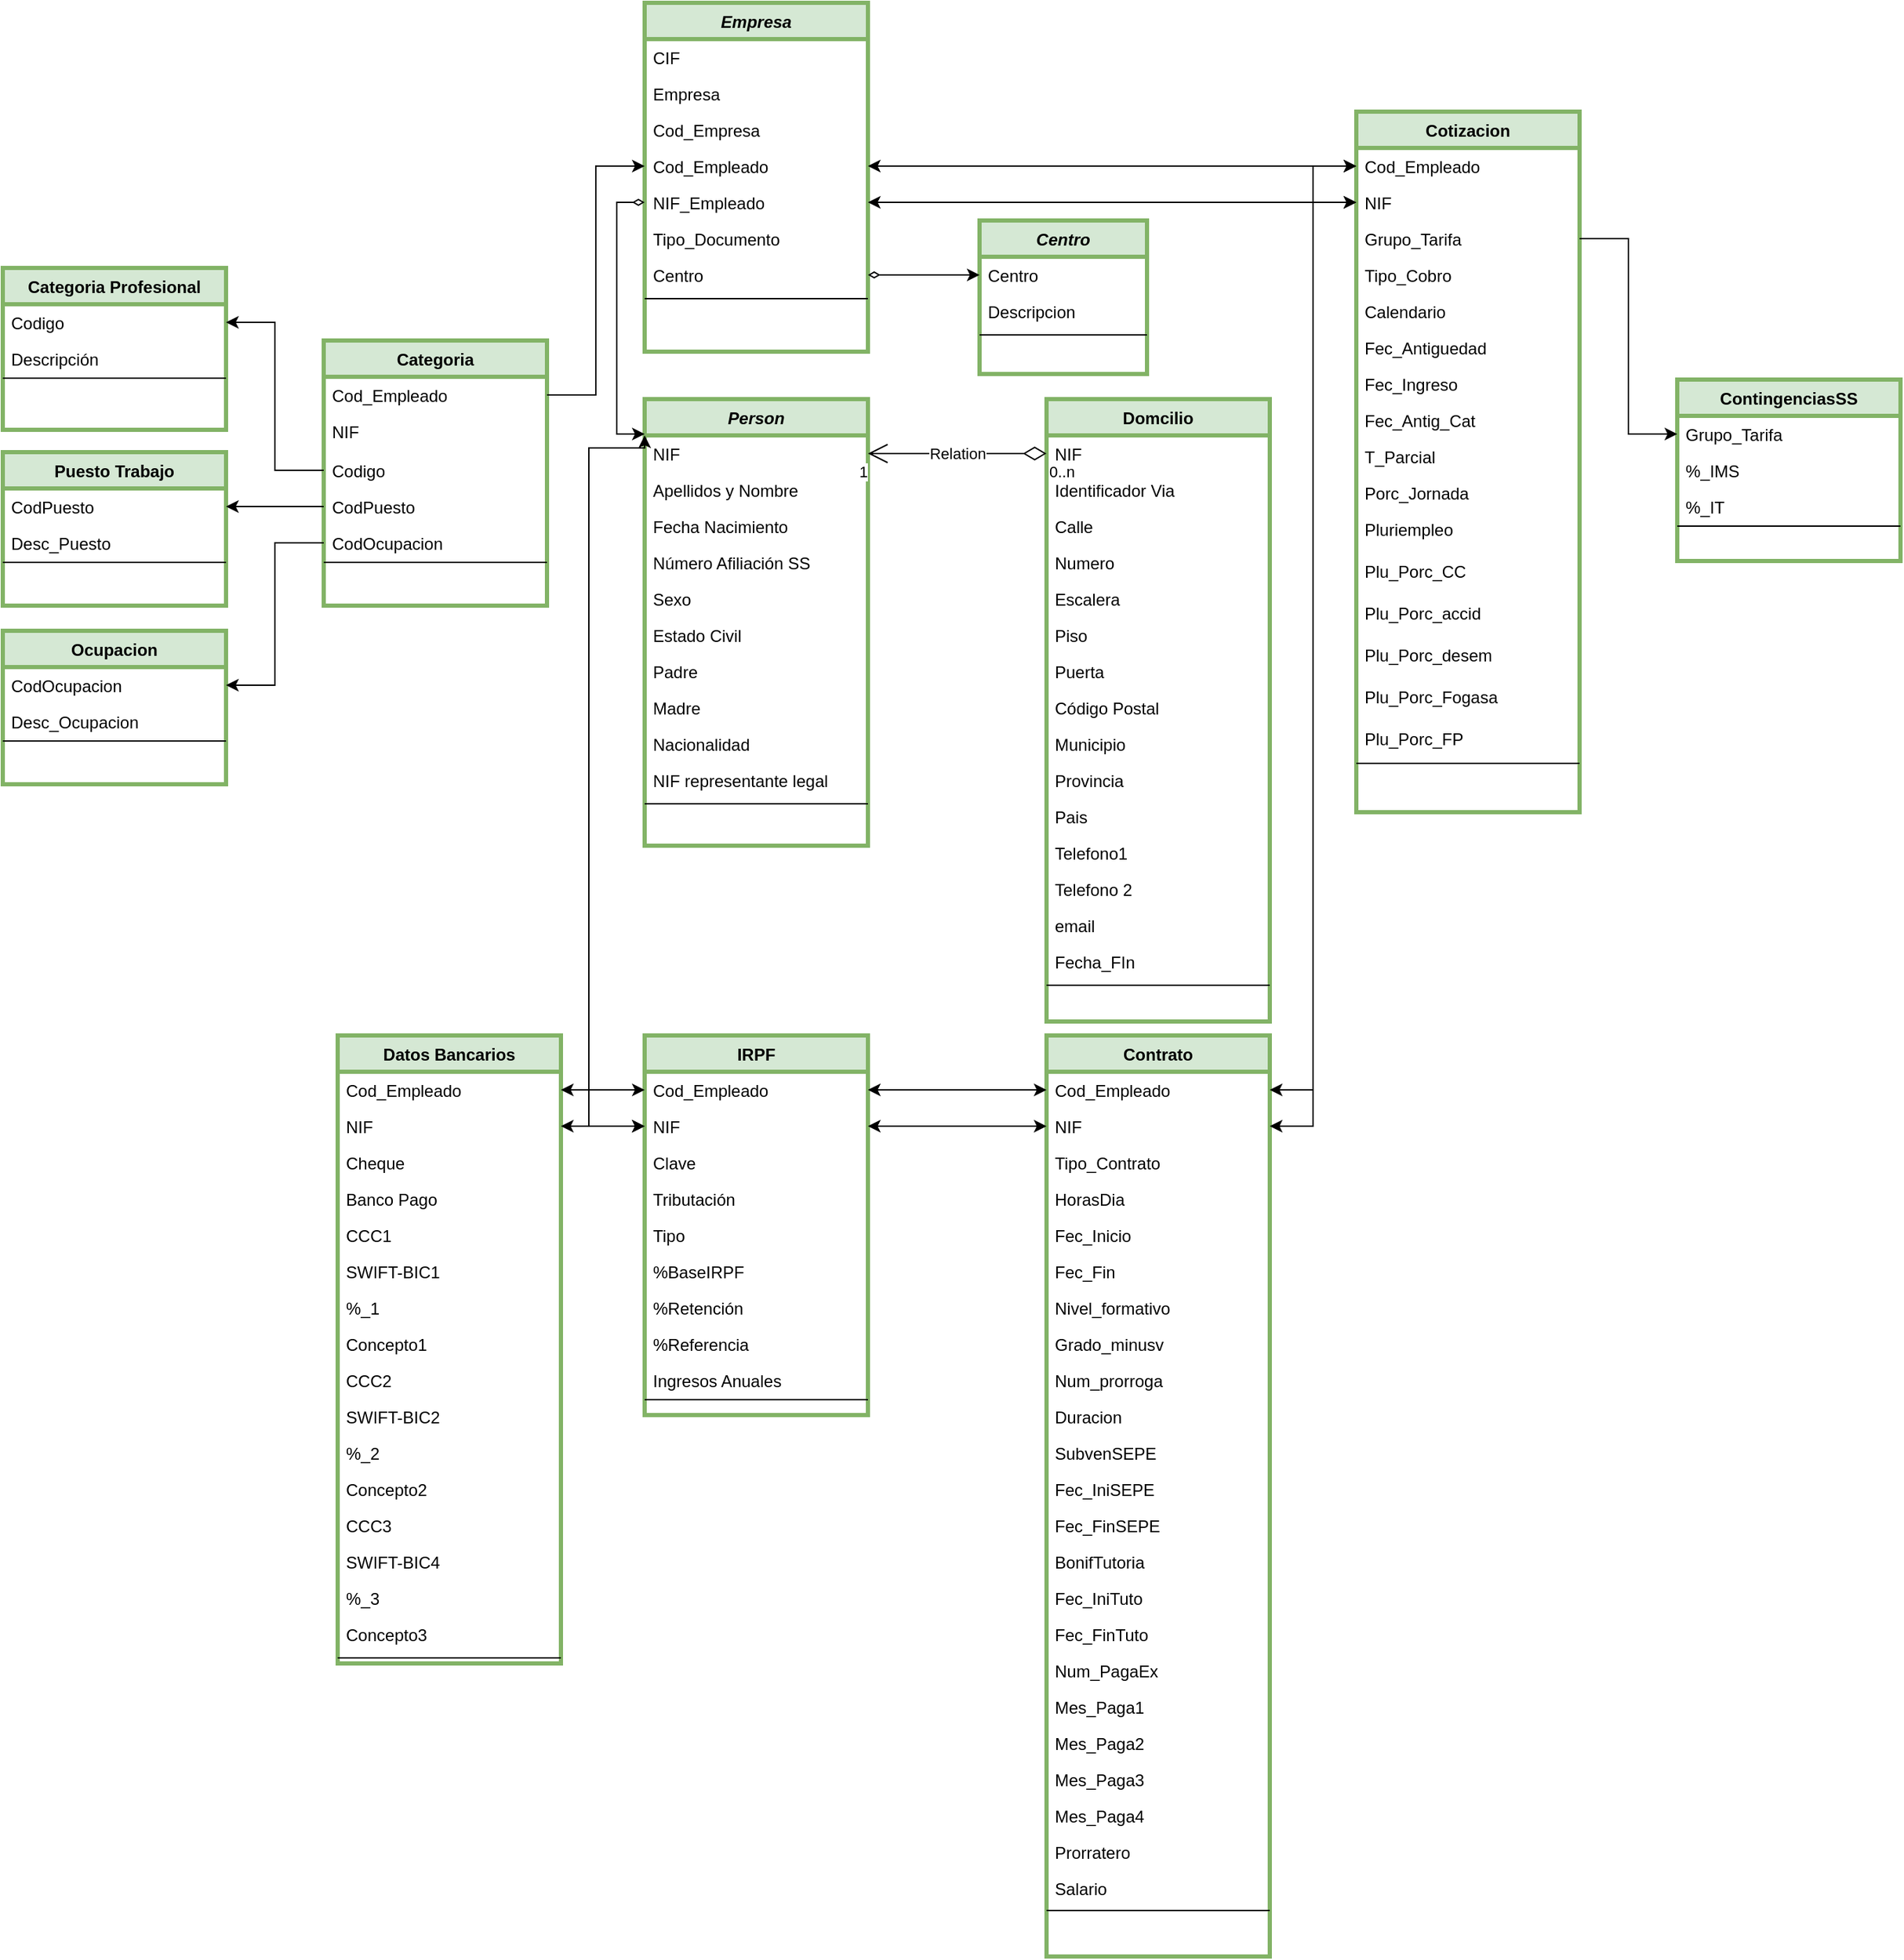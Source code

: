 <mxfile version="16.5.1" type="device"><diagram id="C5RBs43oDa-KdzZeNtuy" name="Page-1"><mxGraphModel dx="1929" dy="2034" grid="1" gridSize="10" guides="1" tooltips="1" connect="1" arrows="1" fold="1" page="1" pageScale="1" pageWidth="827" pageHeight="1169" math="0" shadow="0"><root><mxCell id="WIyWlLk6GJQsqaUBKTNV-0"/><mxCell id="WIyWlLk6GJQsqaUBKTNV-1" parent="WIyWlLk6GJQsqaUBKTNV-0"/><mxCell id="zkfFHV4jXpPFQw0GAbJ--0" value="Person" style="swimlane;fontStyle=3;align=center;verticalAlign=top;childLayout=stackLayout;horizontal=1;startSize=26;horizontalStack=0;resizeParent=1;resizeLast=0;collapsible=1;marginBottom=0;rounded=0;shadow=0;strokeWidth=3;fillColor=#d5e8d4;strokeColor=#82b366;" parent="WIyWlLk6GJQsqaUBKTNV-1" vertex="1"><mxGeometry x="220" y="134" width="160" height="320" as="geometry"><mxRectangle x="230" y="140" width="160" height="26" as="alternateBounds"/></mxGeometry></mxCell><mxCell id="zkfFHV4jXpPFQw0GAbJ--1" value="NIF" style="text;align=left;verticalAlign=top;spacingLeft=4;spacingRight=4;overflow=hidden;rotatable=0;points=[[0,0.5],[1,0.5]];portConstraint=eastwest;" parent="zkfFHV4jXpPFQw0GAbJ--0" vertex="1"><mxGeometry y="26" width="160" height="26" as="geometry"/></mxCell><mxCell id="zkfFHV4jXpPFQw0GAbJ--3" value="Apellidos y Nombre" style="text;align=left;verticalAlign=top;spacingLeft=4;spacingRight=4;overflow=hidden;rotatable=0;points=[[0,0.5],[1,0.5]];portConstraint=eastwest;rounded=0;shadow=0;html=0;" parent="zkfFHV4jXpPFQw0GAbJ--0" vertex="1"><mxGeometry y="52" width="160" height="26" as="geometry"/></mxCell><mxCell id="wiZQym8IRoF6uWYCoSFJ-3" value="Fecha Nacimiento" style="text;align=left;verticalAlign=top;spacingLeft=4;spacingRight=4;overflow=hidden;rotatable=0;points=[[0,0.5],[1,0.5]];portConstraint=eastwest;rounded=0;shadow=0;html=0;" parent="zkfFHV4jXpPFQw0GAbJ--0" vertex="1"><mxGeometry y="78" width="160" height="26" as="geometry"/></mxCell><mxCell id="wiZQym8IRoF6uWYCoSFJ-2" value="Número Afiliación SS" style="text;align=left;verticalAlign=top;spacingLeft=4;spacingRight=4;overflow=hidden;rotatable=0;points=[[0,0.5],[1,0.5]];portConstraint=eastwest;rounded=0;shadow=0;html=0;" parent="zkfFHV4jXpPFQw0GAbJ--0" vertex="1"><mxGeometry y="104" width="160" height="26" as="geometry"/></mxCell><mxCell id="wiZQym8IRoF6uWYCoSFJ-1" value="Sexo" style="text;align=left;verticalAlign=top;spacingLeft=4;spacingRight=4;overflow=hidden;rotatable=0;points=[[0,0.5],[1,0.5]];portConstraint=eastwest;" parent="zkfFHV4jXpPFQw0GAbJ--0" vertex="1"><mxGeometry y="130" width="160" height="26" as="geometry"/></mxCell><mxCell id="wiZQym8IRoF6uWYCoSFJ-0" value="Estado Civil" style="text;align=left;verticalAlign=top;spacingLeft=4;spacingRight=4;overflow=hidden;rotatable=0;points=[[0,0.5],[1,0.5]];portConstraint=eastwest;" parent="zkfFHV4jXpPFQw0GAbJ--0" vertex="1"><mxGeometry y="156" width="160" height="26" as="geometry"/></mxCell><mxCell id="zkfFHV4jXpPFQw0GAbJ--5" value="Padre" style="text;align=left;verticalAlign=top;spacingLeft=4;spacingRight=4;overflow=hidden;rotatable=0;points=[[0,0.5],[1,0.5]];portConstraint=eastwest;" parent="zkfFHV4jXpPFQw0GAbJ--0" vertex="1"><mxGeometry y="182" width="160" height="26" as="geometry"/></mxCell><mxCell id="wiZQym8IRoF6uWYCoSFJ-4" value="Madre" style="text;align=left;verticalAlign=top;spacingLeft=4;spacingRight=4;overflow=hidden;rotatable=0;points=[[0,0.5],[1,0.5]];portConstraint=eastwest;" parent="zkfFHV4jXpPFQw0GAbJ--0" vertex="1"><mxGeometry y="208" width="160" height="26" as="geometry"/></mxCell><mxCell id="wiZQym8IRoF6uWYCoSFJ-5" value="Nacionalidad" style="text;align=left;verticalAlign=top;spacingLeft=4;spacingRight=4;overflow=hidden;rotatable=0;points=[[0,0.5],[1,0.5]];portConstraint=eastwest;" parent="zkfFHV4jXpPFQw0GAbJ--0" vertex="1"><mxGeometry y="234" width="160" height="26" as="geometry"/></mxCell><mxCell id="wiZQym8IRoF6uWYCoSFJ-6" value="NIF representante legal" style="text;align=left;verticalAlign=top;spacingLeft=4;spacingRight=4;overflow=hidden;rotatable=0;points=[[0,0.5],[1,0.5]];portConstraint=eastwest;" parent="zkfFHV4jXpPFQw0GAbJ--0" vertex="1"><mxGeometry y="260" width="160" height="26" as="geometry"/></mxCell><mxCell id="zkfFHV4jXpPFQw0GAbJ--4" value="" style="line;html=1;strokeWidth=1;align=left;verticalAlign=bottom;spacingTop=-1;spacingLeft=3;spacingRight=3;rotatable=0;labelPosition=right;points=[];portConstraint=eastwest;labelBackgroundColor=default;flipV=0;flipH=0;" parent="zkfFHV4jXpPFQw0GAbJ--0" vertex="1"><mxGeometry y="286" width="160" height="8" as="geometry"/></mxCell><mxCell id="zkfFHV4jXpPFQw0GAbJ--6" value="Datos Bancarios" style="swimlane;fontStyle=1;align=center;verticalAlign=top;childLayout=stackLayout;horizontal=1;startSize=26;horizontalStack=0;resizeParent=1;resizeLast=0;collapsible=1;marginBottom=0;rounded=0;shadow=0;strokeWidth=3;fillColor=#d5e8d4;strokeColor=#82b366;" parent="WIyWlLk6GJQsqaUBKTNV-1" vertex="1"><mxGeometry y="590" width="160" height="450" as="geometry"><mxRectangle x="130" y="380" width="160" height="26" as="alternateBounds"/></mxGeometry></mxCell><mxCell id="W08BXwR87eiVluLQxYtA-36" value="Cod_Empleado" style="text;align=left;verticalAlign=top;spacingLeft=4;spacingRight=4;overflow=hidden;rotatable=0;points=[[0,0.5],[1,0.5]];portConstraint=eastwest;" parent="zkfFHV4jXpPFQw0GAbJ--6" vertex="1"><mxGeometry y="26" width="160" height="26" as="geometry"/></mxCell><mxCell id="zkfFHV4jXpPFQw0GAbJ--7" value="NIF" style="text;align=left;verticalAlign=top;spacingLeft=4;spacingRight=4;overflow=hidden;rotatable=0;points=[[0,0.5],[1,0.5]];portConstraint=eastwest;" parent="zkfFHV4jXpPFQw0GAbJ--6" vertex="1"><mxGeometry y="52" width="160" height="26" as="geometry"/></mxCell><mxCell id="wiZQym8IRoF6uWYCoSFJ-21" value="Cheque" style="text;align=left;verticalAlign=top;spacingLeft=4;spacingRight=4;overflow=hidden;rotatable=0;points=[[0,0.5],[1,0.5]];portConstraint=eastwest;rounded=0;shadow=0;html=0;" parent="zkfFHV4jXpPFQw0GAbJ--6" vertex="1"><mxGeometry y="78" width="160" height="26" as="geometry"/></mxCell><mxCell id="wiZQym8IRoF6uWYCoSFJ-24" value="Banco Pago" style="text;align=left;verticalAlign=top;spacingLeft=4;spacingRight=4;overflow=hidden;rotatable=0;points=[[0,0.5],[1,0.5]];portConstraint=eastwest;rounded=0;shadow=0;html=0;" parent="zkfFHV4jXpPFQw0GAbJ--6" vertex="1"><mxGeometry y="104" width="160" height="26" as="geometry"/></mxCell><mxCell id="wiZQym8IRoF6uWYCoSFJ-23" value="CCC1" style="text;align=left;verticalAlign=top;spacingLeft=4;spacingRight=4;overflow=hidden;rotatable=0;points=[[0,0.5],[1,0.5]];portConstraint=eastwest;rounded=0;shadow=0;html=0;" parent="zkfFHV4jXpPFQw0GAbJ--6" vertex="1"><mxGeometry y="130" width="160" height="26" as="geometry"/></mxCell><mxCell id="5j0ex6JZNGX5vcFCCerL-10" value="SWIFT-BIC1" style="text;align=left;verticalAlign=top;spacingLeft=4;spacingRight=4;overflow=hidden;rotatable=0;points=[[0,0.5],[1,0.5]];portConstraint=eastwest;rounded=0;shadow=0;html=0;" parent="zkfFHV4jXpPFQw0GAbJ--6" vertex="1"><mxGeometry y="156" width="160" height="26" as="geometry"/></mxCell><mxCell id="wiZQym8IRoF6uWYCoSFJ-29" value="%_1" style="text;align=left;verticalAlign=top;spacingLeft=4;spacingRight=4;overflow=hidden;rotatable=0;points=[[0,0.5],[1,0.5]];portConstraint=eastwest;rounded=0;shadow=0;html=0;" parent="zkfFHV4jXpPFQw0GAbJ--6" vertex="1"><mxGeometry y="182" width="160" height="26" as="geometry"/></mxCell><mxCell id="wiZQym8IRoF6uWYCoSFJ-22" value="Concepto1" style="text;align=left;verticalAlign=top;spacingLeft=4;spacingRight=4;overflow=hidden;rotatable=0;points=[[0,0.5],[1,0.5]];portConstraint=eastwest;rounded=0;shadow=0;html=0;" parent="zkfFHV4jXpPFQw0GAbJ--6" vertex="1"><mxGeometry y="208" width="160" height="26" as="geometry"/></mxCell><mxCell id="wiZQym8IRoF6uWYCoSFJ-25" value="CCC2" style="text;align=left;verticalAlign=top;spacingLeft=4;spacingRight=4;overflow=hidden;rotatable=0;points=[[0,0.5],[1,0.5]];portConstraint=eastwest;rounded=0;shadow=0;html=0;" parent="zkfFHV4jXpPFQw0GAbJ--6" vertex="1"><mxGeometry y="234" width="160" height="26" as="geometry"/></mxCell><mxCell id="5j0ex6JZNGX5vcFCCerL-11" value="SWIFT-BIC2" style="text;align=left;verticalAlign=top;spacingLeft=4;spacingRight=4;overflow=hidden;rotatable=0;points=[[0,0.5],[1,0.5]];portConstraint=eastwest;rounded=0;shadow=0;html=0;" parent="zkfFHV4jXpPFQw0GAbJ--6" vertex="1"><mxGeometry y="260" width="160" height="26" as="geometry"/></mxCell><mxCell id="wiZQym8IRoF6uWYCoSFJ-30" value="%_2" style="text;align=left;verticalAlign=top;spacingLeft=4;spacingRight=4;overflow=hidden;rotatable=0;points=[[0,0.5],[1,0.5]];portConstraint=eastwest;rounded=0;shadow=0;html=0;" parent="zkfFHV4jXpPFQw0GAbJ--6" vertex="1"><mxGeometry y="286" width="160" height="26" as="geometry"/></mxCell><mxCell id="wiZQym8IRoF6uWYCoSFJ-27" value="Concepto2" style="text;align=left;verticalAlign=top;spacingLeft=4;spacingRight=4;overflow=hidden;rotatable=0;points=[[0,0.5],[1,0.5]];portConstraint=eastwest;rounded=0;shadow=0;html=0;" parent="zkfFHV4jXpPFQw0GAbJ--6" vertex="1"><mxGeometry y="312" width="160" height="26" as="geometry"/></mxCell><mxCell id="wiZQym8IRoF6uWYCoSFJ-26" value="CCC3" style="text;align=left;verticalAlign=top;spacingLeft=4;spacingRight=4;overflow=hidden;rotatable=0;points=[[0,0.5],[1,0.5]];portConstraint=eastwest;rounded=0;shadow=0;html=0;" parent="zkfFHV4jXpPFQw0GAbJ--6" vertex="1"><mxGeometry y="338" width="160" height="26" as="geometry"/></mxCell><mxCell id="5j0ex6JZNGX5vcFCCerL-12" value="SWIFT-BIC4" style="text;align=left;verticalAlign=top;spacingLeft=4;spacingRight=4;overflow=hidden;rotatable=0;points=[[0,0.5],[1,0.5]];portConstraint=eastwest;rounded=0;shadow=0;html=0;" parent="zkfFHV4jXpPFQw0GAbJ--6" vertex="1"><mxGeometry y="364" width="160" height="26" as="geometry"/></mxCell><mxCell id="wiZQym8IRoF6uWYCoSFJ-31" value="%_3" style="text;align=left;verticalAlign=top;spacingLeft=4;spacingRight=4;overflow=hidden;rotatable=0;points=[[0,0.5],[1,0.5]];portConstraint=eastwest;rounded=0;shadow=0;html=0;" parent="zkfFHV4jXpPFQw0GAbJ--6" vertex="1"><mxGeometry y="390" width="160" height="26" as="geometry"/></mxCell><mxCell id="zkfFHV4jXpPFQw0GAbJ--8" value="Concepto3" style="text;align=left;verticalAlign=top;spacingLeft=4;spacingRight=4;overflow=hidden;rotatable=0;points=[[0,0.5],[1,0.5]];portConstraint=eastwest;rounded=0;shadow=0;html=0;" parent="zkfFHV4jXpPFQw0GAbJ--6" vertex="1"><mxGeometry y="416" width="160" height="26" as="geometry"/></mxCell><mxCell id="zkfFHV4jXpPFQw0GAbJ--9" value="" style="line;html=1;strokeWidth=1;align=left;verticalAlign=middle;spacingTop=-1;spacingLeft=3;spacingRight=3;rotatable=0;labelPosition=right;points=[];portConstraint=eastwest;" parent="zkfFHV4jXpPFQw0GAbJ--6" vertex="1"><mxGeometry y="442" width="160" height="8" as="geometry"/></mxCell><mxCell id="zkfFHV4jXpPFQw0GAbJ--12" value="" style="endArrow=block;endSize=10;endFill=0;shadow=0;strokeWidth=1;rounded=0;edgeStyle=elbowEdgeStyle;elbow=vertical;" parent="WIyWlLk6GJQsqaUBKTNV-1" target="zkfFHV4jXpPFQw0GAbJ--0" edge="1"><mxGeometry width="160" relative="1" as="geometry"><mxPoint x="220" y="170" as="sourcePoint"/><mxPoint x="200" y="203" as="targetPoint"/></mxGeometry></mxCell><mxCell id="zkfFHV4jXpPFQw0GAbJ--13" value="IRPF" style="swimlane;fontStyle=1;align=center;verticalAlign=top;childLayout=stackLayout;horizontal=1;startSize=26;horizontalStack=0;resizeParent=1;resizeLast=0;collapsible=1;marginBottom=0;rounded=0;shadow=0;strokeWidth=3;fillColor=#d5e8d4;strokeColor=#82b366;" parent="WIyWlLk6GJQsqaUBKTNV-1" vertex="1"><mxGeometry x="220" y="590" width="160" height="272" as="geometry"><mxRectangle x="340" y="380" width="170" height="26" as="alternateBounds"/></mxGeometry></mxCell><mxCell id="zkfFHV4jXpPFQw0GAbJ--14" value="Cod_Empleado" style="text;align=left;verticalAlign=top;spacingLeft=4;spacingRight=4;overflow=hidden;rotatable=0;points=[[0,0.5],[1,0.5]];portConstraint=eastwest;" parent="zkfFHV4jXpPFQw0GAbJ--13" vertex="1"><mxGeometry y="26" width="160" height="26" as="geometry"/></mxCell><mxCell id="W08BXwR87eiVluLQxYtA-34" value="NIF&#10;" style="text;align=left;verticalAlign=top;spacingLeft=4;spacingRight=4;overflow=hidden;rotatable=0;points=[[0,0.5],[1,0.5]];portConstraint=eastwest;" parent="zkfFHV4jXpPFQw0GAbJ--13" vertex="1"><mxGeometry y="52" width="160" height="26" as="geometry"/></mxCell><mxCell id="wiZQym8IRoF6uWYCoSFJ-35" value="Clave" style="text;align=left;verticalAlign=top;spacingLeft=4;spacingRight=4;overflow=hidden;rotatable=0;points=[[0,0.5],[1,0.5]];portConstraint=eastwest;" parent="zkfFHV4jXpPFQw0GAbJ--13" vertex="1"><mxGeometry y="78" width="160" height="26" as="geometry"/></mxCell><mxCell id="wiZQym8IRoF6uWYCoSFJ-34" value="Tributación" style="text;align=left;verticalAlign=top;spacingLeft=4;spacingRight=4;overflow=hidden;rotatable=0;points=[[0,0.5],[1,0.5]];portConstraint=eastwest;" parent="zkfFHV4jXpPFQw0GAbJ--13" vertex="1"><mxGeometry y="104" width="160" height="26" as="geometry"/></mxCell><mxCell id="wiZQym8IRoF6uWYCoSFJ-33" value="Tipo" style="text;align=left;verticalAlign=top;spacingLeft=4;spacingRight=4;overflow=hidden;rotatable=0;points=[[0,0.5],[1,0.5]];portConstraint=eastwest;" parent="zkfFHV4jXpPFQw0GAbJ--13" vertex="1"><mxGeometry y="130" width="160" height="26" as="geometry"/></mxCell><mxCell id="wiZQym8IRoF6uWYCoSFJ-32" value="%BaseIRPF" style="text;align=left;verticalAlign=top;spacingLeft=4;spacingRight=4;overflow=hidden;rotatable=0;points=[[0,0.5],[1,0.5]];portConstraint=eastwest;" parent="zkfFHV4jXpPFQw0GAbJ--13" vertex="1"><mxGeometry y="156" width="160" height="26" as="geometry"/></mxCell><mxCell id="wiZQym8IRoF6uWYCoSFJ-36" value="%Retención" style="text;align=left;verticalAlign=top;spacingLeft=4;spacingRight=4;overflow=hidden;rotatable=0;points=[[0,0.5],[1,0.5]];portConstraint=eastwest;" parent="zkfFHV4jXpPFQw0GAbJ--13" vertex="1"><mxGeometry y="182" width="160" height="26" as="geometry"/></mxCell><mxCell id="wiZQym8IRoF6uWYCoSFJ-37" value="%Referencia" style="text;align=left;verticalAlign=top;spacingLeft=4;spacingRight=4;overflow=hidden;rotatable=0;points=[[0,0.5],[1,0.5]];portConstraint=eastwest;" parent="zkfFHV4jXpPFQw0GAbJ--13" vertex="1"><mxGeometry y="208" width="160" height="26" as="geometry"/></mxCell><mxCell id="wiZQym8IRoF6uWYCoSFJ-38" value="Ingresos Anuales" style="text;align=left;verticalAlign=top;spacingLeft=4;spacingRight=4;overflow=hidden;rotatable=0;points=[[0,0.5],[1,0.5]];portConstraint=eastwest;" parent="zkfFHV4jXpPFQw0GAbJ--13" vertex="1"><mxGeometry y="234" width="160" height="26" as="geometry"/></mxCell><mxCell id="zkfFHV4jXpPFQw0GAbJ--15" value="" style="line;html=1;strokeWidth=1;align=left;verticalAlign=middle;spacingTop=-1;spacingLeft=3;spacingRight=3;rotatable=0;labelPosition=right;points=[];portConstraint=eastwest;" parent="zkfFHV4jXpPFQw0GAbJ--13" vertex="1"><mxGeometry y="260" width="160" height="2" as="geometry"/></mxCell><mxCell id="zkfFHV4jXpPFQw0GAbJ--17" value="Domcilio" style="swimlane;fontStyle=1;align=center;verticalAlign=top;childLayout=stackLayout;horizontal=1;startSize=26;horizontalStack=0;resizeParent=1;resizeLast=0;collapsible=1;marginBottom=0;rounded=0;shadow=0;strokeWidth=3;fillColor=#d5e8d4;strokeColor=#82b366;" parent="WIyWlLk6GJQsqaUBKTNV-1" vertex="1"><mxGeometry x="508" y="134" width="160" height="446" as="geometry"><mxRectangle x="550" y="140" width="160" height="26" as="alternateBounds"/></mxGeometry></mxCell><mxCell id="zkfFHV4jXpPFQw0GAbJ--19" value="NIF" style="text;align=left;verticalAlign=top;spacingLeft=4;spacingRight=4;overflow=hidden;rotatable=0;points=[[0,0.5],[1,0.5]];portConstraint=eastwest;rounded=0;shadow=0;html=0;" parent="zkfFHV4jXpPFQw0GAbJ--17" vertex="1"><mxGeometry y="26" width="160" height="26" as="geometry"/></mxCell><mxCell id="zkfFHV4jXpPFQw0GAbJ--20" value="Identificador Via" style="text;align=left;verticalAlign=top;spacingLeft=4;spacingRight=4;overflow=hidden;rotatable=0;points=[[0,0.5],[1,0.5]];portConstraint=eastwest;rounded=0;shadow=0;html=0;" parent="zkfFHV4jXpPFQw0GAbJ--17" vertex="1"><mxGeometry y="52" width="160" height="26" as="geometry"/></mxCell><mxCell id="wiZQym8IRoF6uWYCoSFJ-11" value="Calle" style="text;align=left;verticalAlign=top;spacingLeft=4;spacingRight=4;overflow=hidden;rotatable=0;points=[[0,0.5],[1,0.5]];portConstraint=eastwest;rounded=0;shadow=0;html=0;" parent="zkfFHV4jXpPFQw0GAbJ--17" vertex="1"><mxGeometry y="78" width="160" height="26" as="geometry"/></mxCell><mxCell id="zkfFHV4jXpPFQw0GAbJ--21" value="Numero" style="text;align=left;verticalAlign=top;spacingLeft=4;spacingRight=4;overflow=hidden;rotatable=0;points=[[0,0.5],[1,0.5]];portConstraint=eastwest;rounded=0;shadow=0;html=0;" parent="zkfFHV4jXpPFQw0GAbJ--17" vertex="1"><mxGeometry y="104" width="160" height="26" as="geometry"/></mxCell><mxCell id="zkfFHV4jXpPFQw0GAbJ--22" value="Escalera" style="text;align=left;verticalAlign=top;spacingLeft=4;spacingRight=4;overflow=hidden;rotatable=0;points=[[0,0.5],[1,0.5]];portConstraint=eastwest;rounded=0;shadow=0;html=0;" parent="zkfFHV4jXpPFQw0GAbJ--17" vertex="1"><mxGeometry y="130" width="160" height="26" as="geometry"/></mxCell><mxCell id="wiZQym8IRoF6uWYCoSFJ-7" value="Piso" style="text;align=left;verticalAlign=top;spacingLeft=4;spacingRight=4;overflow=hidden;rotatable=0;points=[[0,0.5],[1,0.5]];portConstraint=eastwest;rounded=0;shadow=0;html=0;" parent="zkfFHV4jXpPFQw0GAbJ--17" vertex="1"><mxGeometry y="156" width="160" height="26" as="geometry"/></mxCell><mxCell id="wiZQym8IRoF6uWYCoSFJ-8" value="Puerta" style="text;align=left;verticalAlign=top;spacingLeft=4;spacingRight=4;overflow=hidden;rotatable=0;points=[[0,0.5],[1,0.5]];portConstraint=eastwest;rounded=0;shadow=0;html=0;" parent="zkfFHV4jXpPFQw0GAbJ--17" vertex="1"><mxGeometry y="182" width="160" height="26" as="geometry"/></mxCell><mxCell id="wiZQym8IRoF6uWYCoSFJ-10" value="Código Postal" style="text;align=left;verticalAlign=top;spacingLeft=4;spacingRight=4;overflow=hidden;rotatable=0;points=[[0,0.5],[1,0.5]];portConstraint=eastwest;rounded=0;shadow=0;html=0;" parent="zkfFHV4jXpPFQw0GAbJ--17" vertex="1"><mxGeometry y="208" width="160" height="26" as="geometry"/></mxCell><mxCell id="wiZQym8IRoF6uWYCoSFJ-9" value="Municipio" style="text;align=left;verticalAlign=top;spacingLeft=4;spacingRight=4;overflow=hidden;rotatable=0;points=[[0,0.5],[1,0.5]];portConstraint=eastwest;rounded=0;shadow=0;html=0;" parent="zkfFHV4jXpPFQw0GAbJ--17" vertex="1"><mxGeometry y="234" width="160" height="26" as="geometry"/></mxCell><mxCell id="wiZQym8IRoF6uWYCoSFJ-12" value="Provincia" style="text;align=left;verticalAlign=top;spacingLeft=4;spacingRight=4;overflow=hidden;rotatable=0;points=[[0,0.5],[1,0.5]];portConstraint=eastwest;rounded=0;shadow=0;html=0;" parent="zkfFHV4jXpPFQw0GAbJ--17" vertex="1"><mxGeometry y="260" width="160" height="26" as="geometry"/></mxCell><mxCell id="wiZQym8IRoF6uWYCoSFJ-13" value="Pais" style="text;align=left;verticalAlign=top;spacingLeft=4;spacingRight=4;overflow=hidden;rotatable=0;points=[[0,0.5],[1,0.5]];portConstraint=eastwest;rounded=0;shadow=0;html=0;" parent="zkfFHV4jXpPFQw0GAbJ--17" vertex="1"><mxGeometry y="286" width="160" height="26" as="geometry"/></mxCell><mxCell id="wiZQym8IRoF6uWYCoSFJ-15" value="Telefono1    " style="text;align=left;verticalAlign=top;spacingLeft=4;spacingRight=4;overflow=hidden;rotatable=0;points=[[0,0.5],[1,0.5]];portConstraint=eastwest;rounded=0;shadow=0;html=0;" parent="zkfFHV4jXpPFQw0GAbJ--17" vertex="1"><mxGeometry y="312" width="160" height="26" as="geometry"/></mxCell><mxCell id="wiZQym8IRoF6uWYCoSFJ-14" value="Telefono 2" style="text;align=left;verticalAlign=top;spacingLeft=4;spacingRight=4;overflow=hidden;rotatable=0;points=[[0,0.5],[1,0.5]];portConstraint=eastwest;rounded=0;shadow=0;html=0;" parent="zkfFHV4jXpPFQw0GAbJ--17" vertex="1"><mxGeometry y="338" width="160" height="26" as="geometry"/></mxCell><mxCell id="wiZQym8IRoF6uWYCoSFJ-16" value="email" style="text;align=left;verticalAlign=top;spacingLeft=4;spacingRight=4;overflow=hidden;rotatable=0;points=[[0,0.5],[1,0.5]];portConstraint=eastwest;rounded=0;shadow=0;html=0;" parent="zkfFHV4jXpPFQw0GAbJ--17" vertex="1"><mxGeometry y="364" width="160" height="26" as="geometry"/></mxCell><mxCell id="W08BXwR87eiVluLQxYtA-40" value="Fecha_FIn" style="text;align=left;verticalAlign=top;spacingLeft=4;spacingRight=4;overflow=hidden;rotatable=0;points=[[0,0.5],[1,0.5]];portConstraint=eastwest;rounded=0;shadow=0;html=0;" parent="zkfFHV4jXpPFQw0GAbJ--17" vertex="1"><mxGeometry y="390" width="160" height="26" as="geometry"/></mxCell><mxCell id="zkfFHV4jXpPFQw0GAbJ--23" value="" style="line;html=1;strokeWidth=1;align=left;verticalAlign=middle;spacingTop=-1;spacingLeft=3;spacingRight=3;rotatable=0;labelPosition=right;points=[];portConstraint=eastwest;" parent="zkfFHV4jXpPFQw0GAbJ--17" vertex="1"><mxGeometry y="416" width="160" height="8" as="geometry"/></mxCell><mxCell id="wiZQym8IRoF6uWYCoSFJ-17" value="Relation" style="endArrow=open;html=1;endSize=12;startArrow=diamondThin;startSize=14;startFill=0;edgeStyle=orthogonalEdgeStyle;rounded=0;exitX=0;exitY=0.5;exitDx=0;exitDy=0;entryX=1;entryY=0.5;entryDx=0;entryDy=0;" parent="WIyWlLk6GJQsqaUBKTNV-1" source="zkfFHV4jXpPFQw0GAbJ--19" target="zkfFHV4jXpPFQw0GAbJ--1" edge="1"><mxGeometry relative="1" as="geometry"><mxPoint x="330" y="390" as="sourcePoint"/><mxPoint x="490" y="390" as="targetPoint"/></mxGeometry></mxCell><mxCell id="wiZQym8IRoF6uWYCoSFJ-18" value="0..n" style="edgeLabel;resizable=0;html=1;align=left;verticalAlign=top;labelBackgroundColor=default;strokeWidth=3;" parent="wiZQym8IRoF6uWYCoSFJ-17" connectable="0" vertex="1"><mxGeometry x="-1" relative="1" as="geometry"/></mxCell><mxCell id="wiZQym8IRoF6uWYCoSFJ-19" value="1" style="edgeLabel;resizable=0;html=1;align=right;verticalAlign=top;labelBackgroundColor=default;strokeWidth=3;" parent="wiZQym8IRoF6uWYCoSFJ-17" connectable="0" vertex="1"><mxGeometry x="1" relative="1" as="geometry"/></mxCell><mxCell id="wiZQym8IRoF6uWYCoSFJ-39" value="Categoria" style="swimlane;fontStyle=1;align=center;verticalAlign=top;childLayout=stackLayout;horizontal=1;startSize=26;horizontalStack=0;resizeParent=1;resizeLast=0;collapsible=1;marginBottom=0;rounded=0;shadow=0;strokeWidth=3;fillColor=#d5e8d4;strokeColor=#82b366;" parent="WIyWlLk6GJQsqaUBKTNV-1" vertex="1"><mxGeometry x="-10" y="92" width="160" height="190" as="geometry"><mxRectangle x="340" y="380" width="170" height="26" as="alternateBounds"/></mxGeometry></mxCell><mxCell id="W08BXwR87eiVluLQxYtA-3" value="Cod_Empleado" style="text;align=left;verticalAlign=top;spacingLeft=4;spacingRight=4;overflow=hidden;rotatable=0;points=[[0,0.5],[1,0.5]];portConstraint=eastwest;" parent="wiZQym8IRoF6uWYCoSFJ-39" vertex="1"><mxGeometry y="26" width="160" height="26" as="geometry"/></mxCell><mxCell id="wiZQym8IRoF6uWYCoSFJ-40" value="NIF&#10;" style="text;align=left;verticalAlign=top;spacingLeft=4;spacingRight=4;overflow=hidden;rotatable=0;points=[[0,0.5],[1,0.5]];portConstraint=eastwest;" parent="wiZQym8IRoF6uWYCoSFJ-39" vertex="1"><mxGeometry y="52" width="160" height="28" as="geometry"/></mxCell><mxCell id="wiZQym8IRoF6uWYCoSFJ-41" value="Codigo" style="text;align=left;verticalAlign=top;spacingLeft=4;spacingRight=4;overflow=hidden;rotatable=0;points=[[0,0.5],[1,0.5]];portConstraint=eastwest;" parent="wiZQym8IRoF6uWYCoSFJ-39" vertex="1"><mxGeometry y="80" width="160" height="26" as="geometry"/></mxCell><mxCell id="wiZQym8IRoF6uWYCoSFJ-44" value="CodPuesto" style="text;align=left;verticalAlign=top;spacingLeft=4;spacingRight=4;overflow=hidden;rotatable=0;points=[[0,0.5],[1,0.5]];portConstraint=eastwest;" parent="wiZQym8IRoF6uWYCoSFJ-39" vertex="1"><mxGeometry y="106" width="160" height="26" as="geometry"/></mxCell><mxCell id="wiZQym8IRoF6uWYCoSFJ-46" value="CodOcupacion" style="text;align=left;verticalAlign=top;spacingLeft=4;spacingRight=4;overflow=hidden;rotatable=0;points=[[0,0.5],[1,0.5]];portConstraint=eastwest;" parent="wiZQym8IRoF6uWYCoSFJ-39" vertex="1"><mxGeometry y="132" width="160" height="26" as="geometry"/></mxCell><mxCell id="wiZQym8IRoF6uWYCoSFJ-48" value="" style="line;html=1;strokeWidth=1;align=left;verticalAlign=middle;spacingTop=-1;spacingLeft=3;spacingRight=3;rotatable=0;labelPosition=right;points=[];portConstraint=eastwest;" parent="wiZQym8IRoF6uWYCoSFJ-39" vertex="1"><mxGeometry y="158" width="160" height="2" as="geometry"/></mxCell><mxCell id="wiZQym8IRoF6uWYCoSFJ-50" value="" style="edgeStyle=orthogonalEdgeStyle;rounded=0;orthogonalLoop=1;jettySize=auto;html=1;entryX=0;entryY=0.5;entryDx=0;entryDy=0;startArrow=classic;startFill=1;" parent="WIyWlLk6GJQsqaUBKTNV-1" target="W08BXwR87eiVluLQxYtA-34" edge="1"><mxGeometry relative="1" as="geometry"><mxPoint x="220" y="160" as="sourcePoint"/><mxPoint x="150" y="169" as="targetPoint"/><Array as="points"><mxPoint x="220" y="169"/><mxPoint x="180" y="169"/><mxPoint x="180" y="655"/></Array></mxGeometry></mxCell><mxCell id="5j0ex6JZNGX5vcFCCerL-0" value="Cotizacion" style="swimlane;fontStyle=1;align=center;verticalAlign=top;childLayout=stackLayout;horizontal=1;startSize=26;horizontalStack=0;resizeParent=1;resizeLast=0;collapsible=1;marginBottom=0;rounded=0;shadow=0;strokeWidth=3;fillColor=#d5e8d4;strokeColor=#82b366;" parent="WIyWlLk6GJQsqaUBKTNV-1" vertex="1"><mxGeometry x="730" y="-72" width="160" height="502" as="geometry"><mxRectangle x="340" y="380" width="170" height="26" as="alternateBounds"/></mxGeometry></mxCell><mxCell id="5j0ex6JZNGX5vcFCCerL-1" value="Cod_Empleado" style="text;align=left;verticalAlign=top;spacingLeft=4;spacingRight=4;overflow=hidden;rotatable=0;points=[[0,0.5],[1,0.5]];portConstraint=eastwest;" parent="5j0ex6JZNGX5vcFCCerL-0" vertex="1"><mxGeometry y="26" width="160" height="26" as="geometry"/></mxCell><mxCell id="W08BXwR87eiVluLQxYtA-6" value="NIF&#10;" style="text;align=left;verticalAlign=top;spacingLeft=4;spacingRight=4;overflow=hidden;rotatable=0;points=[[0,0.5],[1,0.5]];portConstraint=eastwest;" parent="5j0ex6JZNGX5vcFCCerL-0" vertex="1"><mxGeometry y="52" width="160" height="26" as="geometry"/></mxCell><mxCell id="5j0ex6JZNGX5vcFCCerL-2" value="Grupo_Tarifa" style="text;align=left;verticalAlign=top;spacingLeft=4;spacingRight=4;overflow=hidden;rotatable=0;points=[[0,0.5],[1,0.5]];portConstraint=eastwest;" parent="5j0ex6JZNGX5vcFCCerL-0" vertex="1"><mxGeometry y="78" width="160" height="26" as="geometry"/></mxCell><mxCell id="5j0ex6JZNGX5vcFCCerL-3" value="Tipo_Cobro" style="text;align=left;verticalAlign=top;spacingLeft=4;spacingRight=4;overflow=hidden;rotatable=0;points=[[0,0.5],[1,0.5]];portConstraint=eastwest;" parent="5j0ex6JZNGX5vcFCCerL-0" vertex="1"><mxGeometry y="104" width="160" height="26" as="geometry"/></mxCell><mxCell id="5j0ex6JZNGX5vcFCCerL-4" value="Calendario" style="text;align=left;verticalAlign=top;spacingLeft=4;spacingRight=4;overflow=hidden;rotatable=0;points=[[0,0.5],[1,0.5]];portConstraint=eastwest;" parent="5j0ex6JZNGX5vcFCCerL-0" vertex="1"><mxGeometry y="130" width="160" height="26" as="geometry"/></mxCell><mxCell id="5j0ex6JZNGX5vcFCCerL-47" value="Fec_Antiguedad" style="text;align=left;verticalAlign=top;spacingLeft=4;spacingRight=4;overflow=hidden;rotatable=0;points=[[0,0.5],[1,0.5]];portConstraint=eastwest;" parent="5j0ex6JZNGX5vcFCCerL-0" vertex="1"><mxGeometry y="156" width="160" height="26" as="geometry"/></mxCell><mxCell id="5j0ex6JZNGX5vcFCCerL-49" value="Fec_Ingreso" style="text;align=left;verticalAlign=top;spacingLeft=4;spacingRight=4;overflow=hidden;rotatable=0;points=[[0,0.5],[1,0.5]];portConstraint=eastwest;" parent="5j0ex6JZNGX5vcFCCerL-0" vertex="1"><mxGeometry y="182" width="160" height="26" as="geometry"/></mxCell><mxCell id="5j0ex6JZNGX5vcFCCerL-50" value="Fec_Antig_Cat" style="text;align=left;verticalAlign=top;spacingLeft=4;spacingRight=4;overflow=hidden;rotatable=0;points=[[0,0.5],[1,0.5]];portConstraint=eastwest;" parent="5j0ex6JZNGX5vcFCCerL-0" vertex="1"><mxGeometry y="208" width="160" height="26" as="geometry"/></mxCell><mxCell id="5j0ex6JZNGX5vcFCCerL-51" value="T_Parcial" style="text;align=left;verticalAlign=top;spacingLeft=4;spacingRight=4;overflow=hidden;rotatable=0;points=[[0,0.5],[1,0.5]];portConstraint=eastwest;" parent="5j0ex6JZNGX5vcFCCerL-0" vertex="1"><mxGeometry y="234" width="160" height="26" as="geometry"/></mxCell><mxCell id="5j0ex6JZNGX5vcFCCerL-52" value="Porc_Jornada" style="text;align=left;verticalAlign=top;spacingLeft=4;spacingRight=4;overflow=hidden;rotatable=0;points=[[0,0.5],[1,0.5]];portConstraint=eastwest;" parent="5j0ex6JZNGX5vcFCCerL-0" vertex="1"><mxGeometry y="260" width="160" height="26" as="geometry"/></mxCell><mxCell id="5j0ex6JZNGX5vcFCCerL-53" value="Pluriempleo" style="text;align=left;verticalAlign=top;spacingLeft=4;spacingRight=4;overflow=hidden;rotatable=0;points=[[0,0.5],[1,0.5]];portConstraint=eastwest;" parent="5j0ex6JZNGX5vcFCCerL-0" vertex="1"><mxGeometry y="286" width="160" height="30" as="geometry"/></mxCell><mxCell id="5j0ex6JZNGX5vcFCCerL-66" value="Plu_Porc_CC" style="text;align=left;verticalAlign=top;spacingLeft=4;spacingRight=4;overflow=hidden;rotatable=0;points=[[0,0.5],[1,0.5]];portConstraint=eastwest;" parent="5j0ex6JZNGX5vcFCCerL-0" vertex="1"><mxGeometry y="316" width="160" height="30" as="geometry"/></mxCell><mxCell id="5j0ex6JZNGX5vcFCCerL-72" value="Plu_Porc_accid" style="text;align=left;verticalAlign=top;spacingLeft=4;spacingRight=4;overflow=hidden;rotatable=0;points=[[0,0.5],[1,0.5]];portConstraint=eastwest;" parent="5j0ex6JZNGX5vcFCCerL-0" vertex="1"><mxGeometry y="346" width="160" height="30" as="geometry"/></mxCell><mxCell id="5j0ex6JZNGX5vcFCCerL-73" value="Plu_Porc_desem" style="text;align=left;verticalAlign=top;spacingLeft=4;spacingRight=4;overflow=hidden;rotatable=0;points=[[0,0.5],[1,0.5]];portConstraint=eastwest;" parent="5j0ex6JZNGX5vcFCCerL-0" vertex="1"><mxGeometry y="376" width="160" height="30" as="geometry"/></mxCell><mxCell id="5j0ex6JZNGX5vcFCCerL-74" value="Plu_Porc_Fogasa" style="text;align=left;verticalAlign=top;spacingLeft=4;spacingRight=4;overflow=hidden;rotatable=0;points=[[0,0.5],[1,0.5]];portConstraint=eastwest;" parent="5j0ex6JZNGX5vcFCCerL-0" vertex="1"><mxGeometry y="406" width="160" height="30" as="geometry"/></mxCell><mxCell id="5j0ex6JZNGX5vcFCCerL-75" value="Plu_Porc_FP" style="text;align=left;verticalAlign=top;spacingLeft=4;spacingRight=4;overflow=hidden;rotatable=0;points=[[0,0.5],[1,0.5]];portConstraint=eastwest;" parent="5j0ex6JZNGX5vcFCCerL-0" vertex="1"><mxGeometry y="436" width="160" height="30" as="geometry"/></mxCell><mxCell id="5j0ex6JZNGX5vcFCCerL-9" value="" style="line;html=1;strokeWidth=1;align=left;verticalAlign=middle;spacingTop=-1;spacingLeft=3;spacingRight=3;rotatable=0;labelPosition=right;points=[];portConstraint=eastwest;" parent="5j0ex6JZNGX5vcFCCerL-0" vertex="1"><mxGeometry y="466" width="160" height="2" as="geometry"/></mxCell><mxCell id="5j0ex6JZNGX5vcFCCerL-13" value="Categoria Profesional" style="swimlane;fontStyle=1;align=center;verticalAlign=top;childLayout=stackLayout;horizontal=1;startSize=26;horizontalStack=0;resizeParent=1;resizeLast=0;collapsible=1;marginBottom=0;rounded=0;shadow=0;strokeWidth=3;fillColor=#d5e8d4;strokeColor=#82b366;" parent="WIyWlLk6GJQsqaUBKTNV-1" vertex="1"><mxGeometry x="-240" y="40" width="160" height="116" as="geometry"><mxRectangle x="340" y="380" width="170" height="26" as="alternateBounds"/></mxGeometry></mxCell><mxCell id="5j0ex6JZNGX5vcFCCerL-15" value="Codigo" style="text;align=left;verticalAlign=top;spacingLeft=4;spacingRight=4;overflow=hidden;rotatable=0;points=[[0,0.5],[1,0.5]];portConstraint=eastwest;" parent="5j0ex6JZNGX5vcFCCerL-13" vertex="1"><mxGeometry y="26" width="160" height="26" as="geometry"/></mxCell><mxCell id="5j0ex6JZNGX5vcFCCerL-16" value="Descripción" style="text;align=left;verticalAlign=top;spacingLeft=4;spacingRight=4;overflow=hidden;rotatable=0;points=[[0,0.5],[1,0.5]];portConstraint=eastwest;" parent="5j0ex6JZNGX5vcFCCerL-13" vertex="1"><mxGeometry y="52" width="160" height="26" as="geometry"/></mxCell><mxCell id="5j0ex6JZNGX5vcFCCerL-21" value="" style="line;html=1;strokeWidth=1;align=left;verticalAlign=middle;spacingTop=-1;spacingLeft=3;spacingRight=3;rotatable=0;labelPosition=right;points=[];portConstraint=eastwest;" parent="5j0ex6JZNGX5vcFCCerL-13" vertex="1"><mxGeometry y="78" width="160" height="2" as="geometry"/></mxCell><mxCell id="5j0ex6JZNGX5vcFCCerL-22" value="Puesto Trabajo" style="swimlane;fontStyle=1;align=center;verticalAlign=top;childLayout=stackLayout;horizontal=1;startSize=26;horizontalStack=0;resizeParent=1;resizeLast=0;collapsible=1;marginBottom=0;rounded=0;shadow=0;strokeWidth=3;fillColor=#d5e8d4;strokeColor=#82b366;" parent="WIyWlLk6GJQsqaUBKTNV-1" vertex="1"><mxGeometry x="-240" y="172" width="160" height="110" as="geometry"><mxRectangle x="340" y="380" width="170" height="26" as="alternateBounds"/></mxGeometry></mxCell><mxCell id="5j0ex6JZNGX5vcFCCerL-23" value="CodPuesto" style="text;align=left;verticalAlign=top;spacingLeft=4;spacingRight=4;overflow=hidden;rotatable=0;points=[[0,0.5],[1,0.5]];portConstraint=eastwest;" parent="5j0ex6JZNGX5vcFCCerL-22" vertex="1"><mxGeometry y="26" width="160" height="26" as="geometry"/></mxCell><mxCell id="5j0ex6JZNGX5vcFCCerL-24" value="Desc_Puesto" style="text;align=left;verticalAlign=top;spacingLeft=4;spacingRight=4;overflow=hidden;rotatable=0;points=[[0,0.5],[1,0.5]];portConstraint=eastwest;" parent="5j0ex6JZNGX5vcFCCerL-22" vertex="1"><mxGeometry y="52" width="160" height="26" as="geometry"/></mxCell><mxCell id="5j0ex6JZNGX5vcFCCerL-25" value="" style="line;html=1;strokeWidth=1;align=left;verticalAlign=middle;spacingTop=-1;spacingLeft=3;spacingRight=3;rotatable=0;labelPosition=right;points=[];portConstraint=eastwest;" parent="5j0ex6JZNGX5vcFCCerL-22" vertex="1"><mxGeometry y="78" width="160" height="2" as="geometry"/></mxCell><mxCell id="5j0ex6JZNGX5vcFCCerL-26" value="Ocupacion" style="swimlane;fontStyle=1;align=center;verticalAlign=top;childLayout=stackLayout;horizontal=1;startSize=26;horizontalStack=0;resizeParent=1;resizeLast=0;collapsible=1;marginBottom=0;rounded=0;shadow=0;strokeWidth=3;fillColor=#d5e8d4;strokeColor=#82b366;" parent="WIyWlLk6GJQsqaUBKTNV-1" vertex="1"><mxGeometry x="-240" y="300" width="160" height="110" as="geometry"><mxRectangle x="340" y="380" width="170" height="26" as="alternateBounds"/></mxGeometry></mxCell><mxCell id="5j0ex6JZNGX5vcFCCerL-27" value="CodOcupacion" style="text;align=left;verticalAlign=top;spacingLeft=4;spacingRight=4;overflow=hidden;rotatable=0;points=[[0,0.5],[1,0.5]];portConstraint=eastwest;" parent="5j0ex6JZNGX5vcFCCerL-26" vertex="1"><mxGeometry y="26" width="160" height="26" as="geometry"/></mxCell><mxCell id="5j0ex6JZNGX5vcFCCerL-28" value="Desc_Ocupacion" style="text;align=left;verticalAlign=top;spacingLeft=4;spacingRight=4;overflow=hidden;rotatable=0;points=[[0,0.5],[1,0.5]];portConstraint=eastwest;" parent="5j0ex6JZNGX5vcFCCerL-26" vertex="1"><mxGeometry y="52" width="160" height="26" as="geometry"/></mxCell><mxCell id="5j0ex6JZNGX5vcFCCerL-29" value="" style="line;html=1;strokeWidth=1;align=left;verticalAlign=middle;spacingTop=-1;spacingLeft=3;spacingRight=3;rotatable=0;labelPosition=right;points=[];portConstraint=eastwest;" parent="5j0ex6JZNGX5vcFCCerL-26" vertex="1"><mxGeometry y="78" width="160" height="2" as="geometry"/></mxCell><mxCell id="5j0ex6JZNGX5vcFCCerL-30" style="edgeStyle=orthogonalEdgeStyle;rounded=0;orthogonalLoop=1;jettySize=auto;html=1;entryX=1;entryY=0.5;entryDx=0;entryDy=0;" parent="WIyWlLk6GJQsqaUBKTNV-1" source="wiZQym8IRoF6uWYCoSFJ-41" target="5j0ex6JZNGX5vcFCCerL-15" edge="1"><mxGeometry relative="1" as="geometry"/></mxCell><mxCell id="5j0ex6JZNGX5vcFCCerL-31" style="edgeStyle=orthogonalEdgeStyle;rounded=0;orthogonalLoop=1;jettySize=auto;html=1;entryX=1;entryY=0.5;entryDx=0;entryDy=0;" parent="WIyWlLk6GJQsqaUBKTNV-1" source="wiZQym8IRoF6uWYCoSFJ-44" target="5j0ex6JZNGX5vcFCCerL-23" edge="1"><mxGeometry relative="1" as="geometry"/></mxCell><mxCell id="5j0ex6JZNGX5vcFCCerL-32" style="edgeStyle=orthogonalEdgeStyle;rounded=0;orthogonalLoop=1;jettySize=auto;html=1;entryX=1;entryY=0.5;entryDx=0;entryDy=0;" parent="WIyWlLk6GJQsqaUBKTNV-1" source="wiZQym8IRoF6uWYCoSFJ-46" target="5j0ex6JZNGX5vcFCCerL-27" edge="1"><mxGeometry relative="1" as="geometry"/></mxCell><mxCell id="5j0ex6JZNGX5vcFCCerL-33" value="ContingenciasSS" style="swimlane;fontStyle=1;align=center;verticalAlign=top;childLayout=stackLayout;horizontal=1;startSize=26;horizontalStack=0;resizeParent=1;resizeLast=0;collapsible=1;marginBottom=0;rounded=0;shadow=0;strokeWidth=3;fillColor=#d5e8d4;strokeColor=#82b366;" parent="WIyWlLk6GJQsqaUBKTNV-1" vertex="1"><mxGeometry x="960" y="120" width="160" height="130" as="geometry"><mxRectangle x="340" y="380" width="170" height="26" as="alternateBounds"/></mxGeometry></mxCell><mxCell id="5j0ex6JZNGX5vcFCCerL-35" value="Grupo_Tarifa" style="text;align=left;verticalAlign=top;spacingLeft=4;spacingRight=4;overflow=hidden;rotatable=0;points=[[0,0.5],[1,0.5]];portConstraint=eastwest;" parent="5j0ex6JZNGX5vcFCCerL-33" vertex="1"><mxGeometry y="26" width="160" height="26" as="geometry"/></mxCell><mxCell id="5j0ex6JZNGX5vcFCCerL-37" value="%_IMS&#10;" style="text;align=left;verticalAlign=top;spacingLeft=4;spacingRight=4;overflow=hidden;rotatable=0;points=[[0,0.5],[1,0.5]];portConstraint=eastwest;" parent="5j0ex6JZNGX5vcFCCerL-33" vertex="1"><mxGeometry y="52" width="160" height="26" as="geometry"/></mxCell><mxCell id="5j0ex6JZNGX5vcFCCerL-39" value="%_IT&#10;" style="text;align=left;verticalAlign=top;spacingLeft=4;spacingRight=4;overflow=hidden;rotatable=0;points=[[0,0.5],[1,0.5]];portConstraint=eastwest;" parent="5j0ex6JZNGX5vcFCCerL-33" vertex="1"><mxGeometry y="78" width="160" height="26" as="geometry"/></mxCell><mxCell id="5j0ex6JZNGX5vcFCCerL-38" value="" style="line;html=1;strokeWidth=1;align=left;verticalAlign=middle;spacingTop=-1;spacingLeft=3;spacingRight=3;rotatable=0;labelPosition=right;points=[];portConstraint=eastwest;" parent="5j0ex6JZNGX5vcFCCerL-33" vertex="1"><mxGeometry y="104" width="160" height="2" as="geometry"/></mxCell><mxCell id="5j0ex6JZNGX5vcFCCerL-55" style="edgeStyle=orthogonalEdgeStyle;rounded=0;orthogonalLoop=1;jettySize=auto;html=1;entryX=0;entryY=0.5;entryDx=0;entryDy=0;" parent="WIyWlLk6GJQsqaUBKTNV-1" source="5j0ex6JZNGX5vcFCCerL-2" target="5j0ex6JZNGX5vcFCCerL-35" edge="1"><mxGeometry relative="1" as="geometry"/></mxCell><mxCell id="5j0ex6JZNGX5vcFCCerL-76" value="Contrato" style="swimlane;fontStyle=1;align=center;verticalAlign=top;childLayout=stackLayout;horizontal=1;startSize=26;horizontalStack=0;resizeParent=1;resizeLast=0;collapsible=1;marginBottom=0;rounded=0;shadow=0;strokeWidth=3;fillColor=#d5e8d4;strokeColor=#82b366;" parent="WIyWlLk6GJQsqaUBKTNV-1" vertex="1"><mxGeometry x="508" y="590" width="160" height="660" as="geometry"><mxRectangle x="340" y="380" width="170" height="26" as="alternateBounds"/></mxGeometry></mxCell><mxCell id="5j0ex6JZNGX5vcFCCerL-77" value="Cod_Empleado" style="text;align=left;verticalAlign=top;spacingLeft=4;spacingRight=4;overflow=hidden;rotatable=0;points=[[0,0.5],[1,0.5]];portConstraint=eastwest;" parent="5j0ex6JZNGX5vcFCCerL-76" vertex="1"><mxGeometry y="26" width="160" height="26" as="geometry"/></mxCell><mxCell id="W08BXwR87eiVluLQxYtA-17" value="NIF&#10;" style="text;align=left;verticalAlign=top;spacingLeft=4;spacingRight=4;overflow=hidden;rotatable=0;points=[[0,0.5],[1,0.5]];portConstraint=eastwest;" parent="5j0ex6JZNGX5vcFCCerL-76" vertex="1"><mxGeometry y="52" width="160" height="26" as="geometry"/></mxCell><mxCell id="5j0ex6JZNGX5vcFCCerL-78" value="Tipo_Contrato" style="text;align=left;verticalAlign=top;spacingLeft=4;spacingRight=4;overflow=hidden;rotatable=0;points=[[0,0.5],[1,0.5]];portConstraint=eastwest;" parent="5j0ex6JZNGX5vcFCCerL-76" vertex="1"><mxGeometry y="78" width="160" height="26" as="geometry"/></mxCell><mxCell id="5j0ex6JZNGX5vcFCCerL-79" value="HorasDia" style="text;align=left;verticalAlign=top;spacingLeft=4;spacingRight=4;overflow=hidden;rotatable=0;points=[[0,0.5],[1,0.5]];portConstraint=eastwest;" parent="5j0ex6JZNGX5vcFCCerL-76" vertex="1"><mxGeometry y="104" width="160" height="26" as="geometry"/></mxCell><mxCell id="5j0ex6JZNGX5vcFCCerL-80" value="Fec_Inicio" style="text;align=left;verticalAlign=top;spacingLeft=4;spacingRight=4;overflow=hidden;rotatable=0;points=[[0,0.5],[1,0.5]];portConstraint=eastwest;" parent="5j0ex6JZNGX5vcFCCerL-76" vertex="1"><mxGeometry y="130" width="160" height="26" as="geometry"/></mxCell><mxCell id="5j0ex6JZNGX5vcFCCerL-81" value="Fec_Fin" style="text;align=left;verticalAlign=top;spacingLeft=4;spacingRight=4;overflow=hidden;rotatable=0;points=[[0,0.5],[1,0.5]];portConstraint=eastwest;" parent="5j0ex6JZNGX5vcFCCerL-76" vertex="1"><mxGeometry y="156" width="160" height="26" as="geometry"/></mxCell><mxCell id="5j0ex6JZNGX5vcFCCerL-82" value="Nivel_formativo" style="text;align=left;verticalAlign=top;spacingLeft=4;spacingRight=4;overflow=hidden;rotatable=0;points=[[0,0.5],[1,0.5]];portConstraint=eastwest;" parent="5j0ex6JZNGX5vcFCCerL-76" vertex="1"><mxGeometry y="182" width="160" height="26" as="geometry"/></mxCell><mxCell id="5j0ex6JZNGX5vcFCCerL-83" value="Grado_minusv" style="text;align=left;verticalAlign=top;spacingLeft=4;spacingRight=4;overflow=hidden;rotatable=0;points=[[0,0.5],[1,0.5]];portConstraint=eastwest;" parent="5j0ex6JZNGX5vcFCCerL-76" vertex="1"><mxGeometry y="208" width="160" height="26" as="geometry"/></mxCell><mxCell id="5j0ex6JZNGX5vcFCCerL-84" value="Num_prorroga" style="text;align=left;verticalAlign=top;spacingLeft=4;spacingRight=4;overflow=hidden;rotatable=0;points=[[0,0.5],[1,0.5]];portConstraint=eastwest;" parent="5j0ex6JZNGX5vcFCCerL-76" vertex="1"><mxGeometry y="234" width="160" height="26" as="geometry"/></mxCell><mxCell id="5j0ex6JZNGX5vcFCCerL-86" value="Duracion" style="text;align=left;verticalAlign=top;spacingLeft=4;spacingRight=4;overflow=hidden;rotatable=0;points=[[0,0.5],[1,0.5]];portConstraint=eastwest;" parent="5j0ex6JZNGX5vcFCCerL-76" vertex="1"><mxGeometry y="260" width="160" height="26" as="geometry"/></mxCell><mxCell id="5j0ex6JZNGX5vcFCCerL-87" value="SubvenSEPE" style="text;align=left;verticalAlign=top;spacingLeft=4;spacingRight=4;overflow=hidden;rotatable=0;points=[[0,0.5],[1,0.5]];portConstraint=eastwest;" parent="5j0ex6JZNGX5vcFCCerL-76" vertex="1"><mxGeometry y="286" width="160" height="26" as="geometry"/></mxCell><mxCell id="5j0ex6JZNGX5vcFCCerL-88" value="Fec_IniSEPE" style="text;align=left;verticalAlign=top;spacingLeft=4;spacingRight=4;overflow=hidden;rotatable=0;points=[[0,0.5],[1,0.5]];portConstraint=eastwest;" parent="5j0ex6JZNGX5vcFCCerL-76" vertex="1"><mxGeometry y="312" width="160" height="26" as="geometry"/></mxCell><mxCell id="5j0ex6JZNGX5vcFCCerL-89" value="Fec_FinSEPE" style="text;align=left;verticalAlign=top;spacingLeft=4;spacingRight=4;overflow=hidden;rotatable=0;points=[[0,0.5],[1,0.5]];portConstraint=eastwest;" parent="5j0ex6JZNGX5vcFCCerL-76" vertex="1"><mxGeometry y="338" width="160" height="26" as="geometry"/></mxCell><mxCell id="5j0ex6JZNGX5vcFCCerL-90" value="BonifTutoria" style="text;align=left;verticalAlign=top;spacingLeft=4;spacingRight=4;overflow=hidden;rotatable=0;points=[[0,0.5],[1,0.5]];portConstraint=eastwest;" parent="5j0ex6JZNGX5vcFCCerL-76" vertex="1"><mxGeometry y="364" width="160" height="26" as="geometry"/></mxCell><mxCell id="5j0ex6JZNGX5vcFCCerL-92" value="Fec_IniTuto" style="text;align=left;verticalAlign=top;spacingLeft=4;spacingRight=4;overflow=hidden;rotatable=0;points=[[0,0.5],[1,0.5]];portConstraint=eastwest;" parent="5j0ex6JZNGX5vcFCCerL-76" vertex="1"><mxGeometry y="390" width="160" height="26" as="geometry"/></mxCell><mxCell id="5j0ex6JZNGX5vcFCCerL-91" value="Fec_FinTuto" style="text;align=left;verticalAlign=top;spacingLeft=4;spacingRight=4;overflow=hidden;rotatable=0;points=[[0,0.5],[1,0.5]];portConstraint=eastwest;" parent="5j0ex6JZNGX5vcFCCerL-76" vertex="1"><mxGeometry y="416" width="160" height="26" as="geometry"/></mxCell><mxCell id="5j0ex6JZNGX5vcFCCerL-94" value="Num_PagaEx" style="text;align=left;verticalAlign=top;spacingLeft=4;spacingRight=4;overflow=hidden;rotatable=0;points=[[0,0.5],[1,0.5]];portConstraint=eastwest;" parent="5j0ex6JZNGX5vcFCCerL-76" vertex="1"><mxGeometry y="442" width="160" height="26" as="geometry"/></mxCell><mxCell id="5j0ex6JZNGX5vcFCCerL-95" value="Mes_Paga1" style="text;align=left;verticalAlign=top;spacingLeft=4;spacingRight=4;overflow=hidden;rotatable=0;points=[[0,0.5],[1,0.5]];portConstraint=eastwest;" parent="5j0ex6JZNGX5vcFCCerL-76" vertex="1"><mxGeometry y="468" width="160" height="26" as="geometry"/></mxCell><mxCell id="5j0ex6JZNGX5vcFCCerL-96" value="Mes_Paga2" style="text;align=left;verticalAlign=top;spacingLeft=4;spacingRight=4;overflow=hidden;rotatable=0;points=[[0,0.5],[1,0.5]];portConstraint=eastwest;" parent="5j0ex6JZNGX5vcFCCerL-76" vertex="1"><mxGeometry y="494" width="160" height="26" as="geometry"/></mxCell><mxCell id="5j0ex6JZNGX5vcFCCerL-97" value="Mes_Paga3" style="text;align=left;verticalAlign=top;spacingLeft=4;spacingRight=4;overflow=hidden;rotatable=0;points=[[0,0.5],[1,0.5]];portConstraint=eastwest;" parent="5j0ex6JZNGX5vcFCCerL-76" vertex="1"><mxGeometry y="520" width="160" height="26" as="geometry"/></mxCell><mxCell id="5j0ex6JZNGX5vcFCCerL-98" value="Mes_Paga4    " style="text;align=left;verticalAlign=top;spacingLeft=4;spacingRight=4;overflow=hidden;rotatable=0;points=[[0,0.5],[1,0.5]];portConstraint=eastwest;" parent="5j0ex6JZNGX5vcFCCerL-76" vertex="1"><mxGeometry y="546" width="160" height="26" as="geometry"/></mxCell><mxCell id="5j0ex6JZNGX5vcFCCerL-99" value="Prorratero" style="text;align=left;verticalAlign=top;spacingLeft=4;spacingRight=4;overflow=hidden;rotatable=0;points=[[0,0.5],[1,0.5]];portConstraint=eastwest;" parent="5j0ex6JZNGX5vcFCCerL-76" vertex="1"><mxGeometry y="572" width="160" height="26" as="geometry"/></mxCell><mxCell id="5j0ex6JZNGX5vcFCCerL-100" value="Salario" style="text;align=left;verticalAlign=top;spacingLeft=4;spacingRight=4;overflow=hidden;rotatable=0;points=[[0,0.5],[1,0.5]];portConstraint=eastwest;" parent="5j0ex6JZNGX5vcFCCerL-76" vertex="1"><mxGeometry y="598" width="160" height="28" as="geometry"/></mxCell><mxCell id="5j0ex6JZNGX5vcFCCerL-85" value="" style="line;html=1;strokeWidth=1;align=left;verticalAlign=middle;spacingTop=-1;spacingLeft=3;spacingRight=3;rotatable=0;labelPosition=right;points=[];portConstraint=eastwest;" parent="5j0ex6JZNGX5vcFCCerL-76" vertex="1"><mxGeometry y="626" width="160" height="2" as="geometry"/></mxCell><mxCell id="5j0ex6JZNGX5vcFCCerL-102" value="Empresa" style="swimlane;fontStyle=3;align=center;verticalAlign=top;childLayout=stackLayout;horizontal=1;startSize=26;horizontalStack=0;resizeParent=1;resizeLast=0;collapsible=1;marginBottom=0;rounded=0;shadow=0;strokeWidth=3;fillColor=#d5e8d4;strokeColor=#82b366;" parent="WIyWlLk6GJQsqaUBKTNV-1" vertex="1"><mxGeometry x="220" y="-150" width="160" height="250" as="geometry"><mxRectangle x="230" y="140" width="160" height="26" as="alternateBounds"/></mxGeometry></mxCell><mxCell id="5j0ex6JZNGX5vcFCCerL-103" value="CIF" style="text;align=left;verticalAlign=top;spacingLeft=4;spacingRight=4;overflow=hidden;rotatable=0;points=[[0,0.5],[1,0.5]];portConstraint=eastwest;" parent="5j0ex6JZNGX5vcFCCerL-102" vertex="1"><mxGeometry y="26" width="160" height="26" as="geometry"/></mxCell><mxCell id="5j0ex6JZNGX5vcFCCerL-104" value="Empresa" style="text;align=left;verticalAlign=top;spacingLeft=4;spacingRight=4;overflow=hidden;rotatable=0;points=[[0,0.5],[1,0.5]];portConstraint=eastwest;" parent="5j0ex6JZNGX5vcFCCerL-102" vertex="1"><mxGeometry y="52" width="160" height="26" as="geometry"/></mxCell><mxCell id="5j0ex6JZNGX5vcFCCerL-105" value="Cod_Empresa" style="text;align=left;verticalAlign=top;spacingLeft=4;spacingRight=4;overflow=hidden;rotatable=0;points=[[0,0.5],[1,0.5]];portConstraint=eastwest;rounded=0;shadow=0;html=0;" parent="5j0ex6JZNGX5vcFCCerL-102" vertex="1"><mxGeometry y="78" width="160" height="26" as="geometry"/></mxCell><mxCell id="5j0ex6JZNGX5vcFCCerL-123" value="Cod_Empleado" style="text;align=left;verticalAlign=top;spacingLeft=4;spacingRight=4;overflow=hidden;rotatable=0;points=[[0,0.5],[1,0.5]];portConstraint=eastwest;rounded=0;shadow=0;html=0;" parent="5j0ex6JZNGX5vcFCCerL-102" vertex="1"><mxGeometry y="104" width="160" height="26" as="geometry"/></mxCell><mxCell id="5j0ex6JZNGX5vcFCCerL-122" value="NIF_Empleado" style="text;align=left;verticalAlign=top;spacingLeft=4;spacingRight=4;overflow=hidden;rotatable=0;points=[[0,0.5],[1,0.5]];portConstraint=eastwest;rounded=0;shadow=0;html=0;" parent="5j0ex6JZNGX5vcFCCerL-102" vertex="1"><mxGeometry y="130" width="160" height="26" as="geometry"/></mxCell><mxCell id="W08BXwR87eiVluLQxYtA-23" value="Tipo_Documento" style="text;align=left;verticalAlign=top;spacingLeft=4;spacingRight=4;overflow=hidden;rotatable=0;points=[[0,0.5],[1,0.5]];portConstraint=eastwest;rounded=0;shadow=0;html=0;" parent="5j0ex6JZNGX5vcFCCerL-102" vertex="1"><mxGeometry y="156" width="160" height="26" as="geometry"/></mxCell><mxCell id="zkfFHV4jXpPFQw0GAbJ--2" value="Centro" style="text;align=left;verticalAlign=top;spacingLeft=4;spacingRight=4;overflow=hidden;rotatable=0;points=[[0,0.5],[1,0.5]];portConstraint=eastwest;rounded=0;shadow=0;html=0;" parent="5j0ex6JZNGX5vcFCCerL-102" vertex="1"><mxGeometry y="182" width="160" height="26" as="geometry"/></mxCell><mxCell id="5j0ex6JZNGX5vcFCCerL-115" value="" style="line;html=1;strokeWidth=1;align=left;verticalAlign=bottom;spacingTop=-1;spacingLeft=3;spacingRight=3;rotatable=0;labelPosition=right;points=[];portConstraint=eastwest;labelBackgroundColor=default;flipV=0;flipH=0;" parent="5j0ex6JZNGX5vcFCCerL-102" vertex="1"><mxGeometry y="208" width="160" height="8" as="geometry"/></mxCell><mxCell id="5j0ex6JZNGX5vcFCCerL-124" style="edgeStyle=orthogonalEdgeStyle;rounded=0;orthogonalLoop=1;jettySize=auto;html=1;startArrow=classic;startFill=1;endArrow=diamondThin;endFill=0;entryX=0;entryY=0.5;entryDx=0;entryDy=0;" parent="WIyWlLk6GJQsqaUBKTNV-1" target="5j0ex6JZNGX5vcFCCerL-122" edge="1"><mxGeometry relative="1" as="geometry"><mxPoint x="220" y="159" as="sourcePoint"/><mxPoint x="160" y="30" as="targetPoint"/><Array as="points"><mxPoint x="200" y="159"/><mxPoint x="200" y="-7"/></Array></mxGeometry></mxCell><mxCell id="W08BXwR87eiVluLQxYtA-4" style="edgeStyle=orthogonalEdgeStyle;rounded=0;orthogonalLoop=1;jettySize=auto;html=1;" parent="WIyWlLk6GJQsqaUBKTNV-1" source="W08BXwR87eiVluLQxYtA-3" target="5j0ex6JZNGX5vcFCCerL-123" edge="1"><mxGeometry relative="1" as="geometry"/></mxCell><mxCell id="W08BXwR87eiVluLQxYtA-13" style="edgeStyle=orthogonalEdgeStyle;rounded=0;orthogonalLoop=1;jettySize=auto;html=1;entryX=0;entryY=0.5;entryDx=0;entryDy=0;startArrow=classic;startFill=1;" parent="WIyWlLk6GJQsqaUBKTNV-1" source="5j0ex6JZNGX5vcFCCerL-122" target="W08BXwR87eiVluLQxYtA-6" edge="1"><mxGeometry relative="1" as="geometry"/></mxCell><mxCell id="W08BXwR87eiVluLQxYtA-18" style="edgeStyle=orthogonalEdgeStyle;rounded=0;orthogonalLoop=1;jettySize=auto;html=1;entryX=0;entryY=0.5;entryDx=0;entryDy=0;startArrow=classic;startFill=1;" parent="WIyWlLk6GJQsqaUBKTNV-1" source="5j0ex6JZNGX5vcFCCerL-77" target="5j0ex6JZNGX5vcFCCerL-1" edge="1"><mxGeometry relative="1" as="geometry"/></mxCell><mxCell id="W08BXwR87eiVluLQxYtA-21" style="edgeStyle=orthogonalEdgeStyle;rounded=0;orthogonalLoop=1;jettySize=auto;html=1;entryX=0;entryY=0.5;entryDx=0;entryDy=0;startArrow=classic;startFill=1;" parent="WIyWlLk6GJQsqaUBKTNV-1" source="W08BXwR87eiVluLQxYtA-17" target="W08BXwR87eiVluLQxYtA-6" edge="1"><mxGeometry relative="1" as="geometry"/></mxCell><mxCell id="W08BXwR87eiVluLQxYtA-22" style="edgeStyle=orthogonalEdgeStyle;rounded=0;orthogonalLoop=1;jettySize=auto;html=1;entryX=0;entryY=0.5;entryDx=0;entryDy=0;startArrow=classic;startFill=1;" parent="WIyWlLk6GJQsqaUBKTNV-1" source="5j0ex6JZNGX5vcFCCerL-123" target="5j0ex6JZNGX5vcFCCerL-1" edge="1"><mxGeometry relative="1" as="geometry"/></mxCell><mxCell id="W08BXwR87eiVluLQxYtA-24" value="Centro" style="swimlane;fontStyle=3;align=center;verticalAlign=top;childLayout=stackLayout;horizontal=1;startSize=26;horizontalStack=0;resizeParent=1;resizeLast=0;collapsible=1;marginBottom=0;rounded=0;shadow=0;strokeWidth=3;fillColor=#d5e8d4;strokeColor=#82b366;" parent="WIyWlLk6GJQsqaUBKTNV-1" vertex="1"><mxGeometry x="460" y="6" width="120" height="110" as="geometry"><mxRectangle x="230" y="140" width="160" height="26" as="alternateBounds"/></mxGeometry></mxCell><mxCell id="W08BXwR87eiVluLQxYtA-30" value="Centro" style="text;align=left;verticalAlign=top;spacingLeft=4;spacingRight=4;overflow=hidden;rotatable=0;points=[[0,0.5],[1,0.5]];portConstraint=eastwest;rounded=0;shadow=0;html=0;" parent="W08BXwR87eiVluLQxYtA-24" vertex="1"><mxGeometry y="26" width="120" height="26" as="geometry"/></mxCell><mxCell id="W08BXwR87eiVluLQxYtA-31" value="Descripcion" style="text;align=left;verticalAlign=top;spacingLeft=4;spacingRight=4;overflow=hidden;rotatable=0;points=[[0,0.5],[1,0.5]];portConstraint=eastwest;rounded=0;shadow=0;html=0;" parent="W08BXwR87eiVluLQxYtA-24" vertex="1"><mxGeometry y="52" width="120" height="26" as="geometry"/></mxCell><mxCell id="W08BXwR87eiVluLQxYtA-32" value="" style="line;html=1;strokeWidth=1;align=left;verticalAlign=bottom;spacingTop=-1;spacingLeft=3;spacingRight=3;rotatable=0;labelPosition=right;points=[];portConstraint=eastwest;labelBackgroundColor=default;flipV=0;flipH=0;" parent="W08BXwR87eiVluLQxYtA-24" vertex="1"><mxGeometry y="78" width="120" height="8" as="geometry"/></mxCell><mxCell id="W08BXwR87eiVluLQxYtA-33" style="edgeStyle=orthogonalEdgeStyle;rounded=0;orthogonalLoop=1;jettySize=auto;html=1;entryX=0;entryY=0.5;entryDx=0;entryDy=0;startArrow=diamondThin;startFill=0;" parent="WIyWlLk6GJQsqaUBKTNV-1" source="zkfFHV4jXpPFQw0GAbJ--2" target="W08BXwR87eiVluLQxYtA-30" edge="1"><mxGeometry relative="1" as="geometry"/></mxCell><mxCell id="W08BXwR87eiVluLQxYtA-35" style="edgeStyle=orthogonalEdgeStyle;rounded=0;orthogonalLoop=1;jettySize=auto;html=1;entryX=0;entryY=0.5;entryDx=0;entryDy=0;startArrow=classic;startFill=1;" parent="WIyWlLk6GJQsqaUBKTNV-1" source="zkfFHV4jXpPFQw0GAbJ--14" target="5j0ex6JZNGX5vcFCCerL-77" edge="1"><mxGeometry relative="1" as="geometry"/></mxCell><mxCell id="W08BXwR87eiVluLQxYtA-37" style="edgeStyle=orthogonalEdgeStyle;rounded=0;orthogonalLoop=1;jettySize=auto;html=1;entryX=0;entryY=0.5;entryDx=0;entryDy=0;startArrow=classic;startFill=1;" parent="WIyWlLk6GJQsqaUBKTNV-1" source="W08BXwR87eiVluLQxYtA-36" target="zkfFHV4jXpPFQw0GAbJ--14" edge="1"><mxGeometry relative="1" as="geometry"/></mxCell><mxCell id="W08BXwR87eiVluLQxYtA-38" style="edgeStyle=orthogonalEdgeStyle;rounded=0;orthogonalLoop=1;jettySize=auto;html=1;startArrow=classic;startFill=1;" parent="WIyWlLk6GJQsqaUBKTNV-1" source="zkfFHV4jXpPFQw0GAbJ--7" target="W08BXwR87eiVluLQxYtA-34" edge="1"><mxGeometry relative="1" as="geometry"/></mxCell><mxCell id="W08BXwR87eiVluLQxYtA-39" style="edgeStyle=orthogonalEdgeStyle;rounded=0;orthogonalLoop=1;jettySize=auto;html=1;entryX=0;entryY=0.5;entryDx=0;entryDy=0;startArrow=classic;startFill=1;" parent="WIyWlLk6GJQsqaUBKTNV-1" source="W08BXwR87eiVluLQxYtA-34" target="W08BXwR87eiVluLQxYtA-17" edge="1"><mxGeometry relative="1" as="geometry"/></mxCell></root></mxGraphModel></diagram></mxfile>